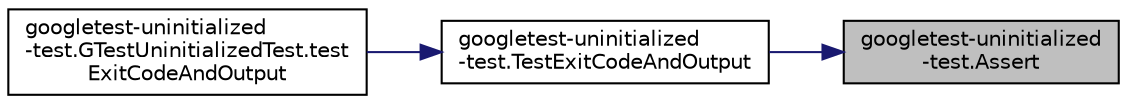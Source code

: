 digraph "googletest-uninitialized-test.Assert"
{
 // LATEX_PDF_SIZE
  bgcolor="transparent";
  edge [fontname="Helvetica",fontsize="10",labelfontname="Helvetica",labelfontsize="10"];
  node [fontname="Helvetica",fontsize="10",shape=record];
  rankdir="RL";
  Node1 [label="googletest-uninitialized\l-test.Assert",height=0.2,width=0.4,color="black", fillcolor="grey75", style="filled", fontcolor="black",tooltip=" "];
  Node1 -> Node2 [dir="back",color="midnightblue",fontsize="10",style="solid",fontname="Helvetica"];
  Node2 [label="googletest-uninitialized\l-test.TestExitCodeAndOutput",height=0.2,width=0.4,color="black",URL="$namespacegoogletest-uninitialized-test.html#a70d1a3c3521654597facb5344ee1c968",tooltip=" "];
  Node2 -> Node3 [dir="back",color="midnightblue",fontsize="10",style="solid",fontname="Helvetica"];
  Node3 [label="googletest-uninitialized\l-test.GTestUninitializedTest.test\lExitCodeAndOutput",height=0.2,width=0.4,color="black",URL="$classgoogletest-uninitialized-test_1_1GTestUninitializedTest.html#aa3c5445f3d94a94d9b252fd64f05e4a0",tooltip=" "];
}
